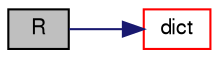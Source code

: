 digraph "R"
{
  bgcolor="transparent";
  edge [fontname="FreeSans",fontsize="10",labelfontname="FreeSans",labelfontsize="10"];
  node [fontname="FreeSans",fontsize="10",shape=record];
  rankdir="LR";
  Node2851 [label="R",height=0.2,width=0.4,color="black", fillcolor="grey75", style="filled", fontcolor="black"];
  Node2851 -> Node2852 [color="midnightblue",fontsize="10",style="solid",fontname="FreeSans"];
  Node2852 [label="dict",height=0.2,width=0.4,color="red",URL="$a25010.html#a06bd6cd525e08a04431feed2652b1d20",tooltip="Return as dictionary of entries. "];
}
